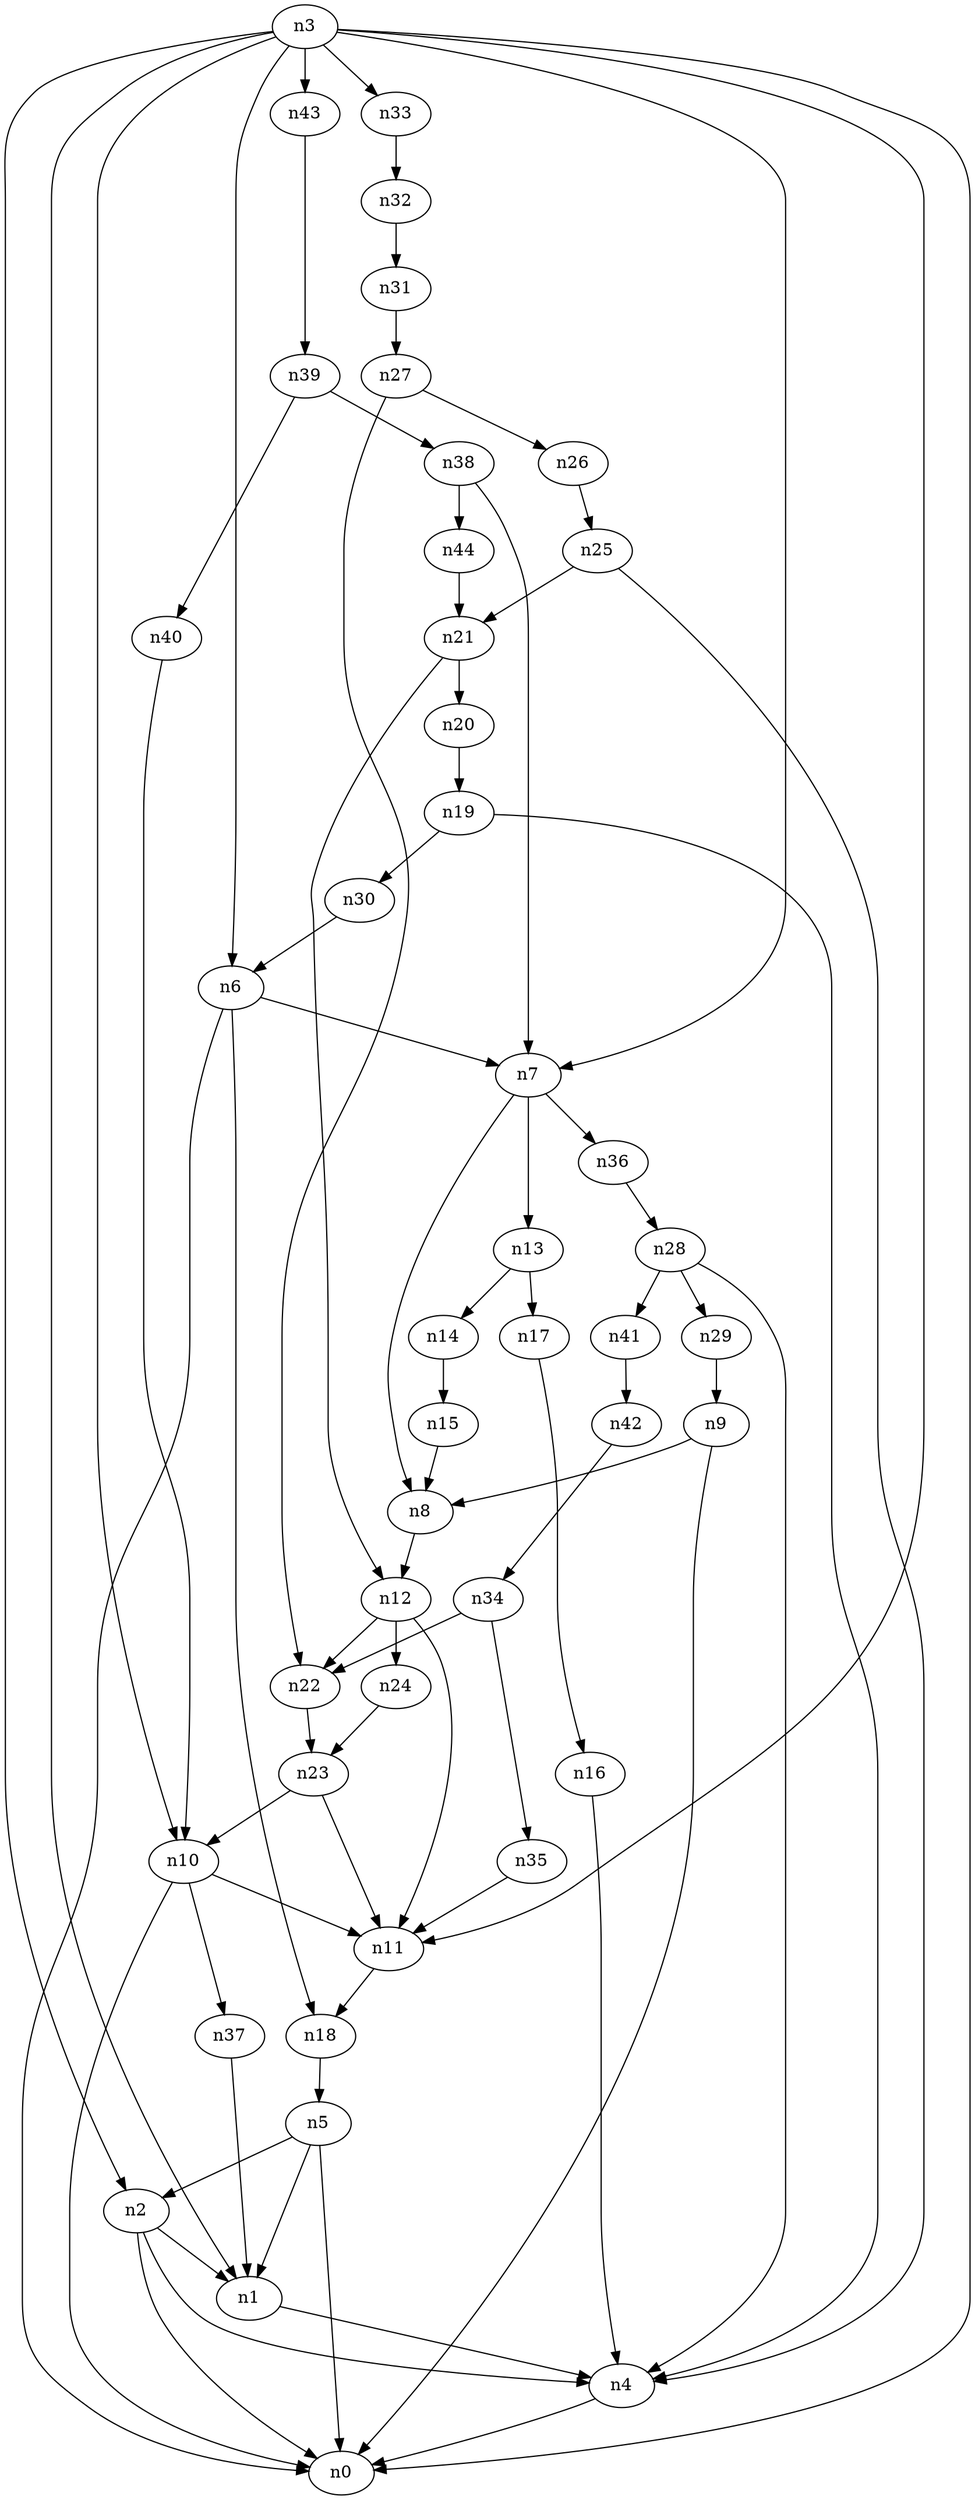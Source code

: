 digraph G {
	n1 -> n4	 [_graphml_id=e4];
	n2 -> n0	 [_graphml_id=e11];
	n2 -> n1	 [_graphml_id=e21];
	n2 -> n4	 [_graphml_id=e7];
	n3 -> n0	 [_graphml_id=e0];
	n3 -> n1	 [_graphml_id=e3];
	n3 -> n2	 [_graphml_id=e6];
	n3 -> n6	 [_graphml_id=e9];
	n3 -> n7	 [_graphml_id=e31];
	n3 -> n10	 [_graphml_id=e73];
	n3 -> n11	 [_graphml_id=e18];
	n3 -> n33	 [_graphml_id=e55];
	n3 -> n43	 [_graphml_id=e71];
	n4 -> n0	 [_graphml_id=e1];
	n5 -> n0	 [_graphml_id=e2];
	n5 -> n1	 [_graphml_id=e5];
	n5 -> n2	 [_graphml_id=e8];
	n6 -> n0	 [_graphml_id=e10];
	n6 -> n7	 [_graphml_id=e12];
	n6 -> n18	 [_graphml_id=e30];
	n7 -> n8	 [_graphml_id=e13];
	n7 -> n13	 [_graphml_id=e22];
	n7 -> n36	 [_graphml_id=e59];
	n8 -> n12	 [_graphml_id=e20];
	n9 -> n0	 [_graphml_id=e15];
	n9 -> n8	 [_graphml_id=e14];
	n10 -> n0	 [_graphml_id=e16];
	n10 -> n11	 [_graphml_id=e17];
	n10 -> n37	 [_graphml_id=e62];
	n11 -> n18	 [_graphml_id=e29];
	n12 -> n11	 [_graphml_id=e19];
	n12 -> n22	 [_graphml_id=e36];
	n12 -> n24	 [_graphml_id=e40];
	n13 -> n14	 [_graphml_id=e23];
	n13 -> n17	 [_graphml_id=e28];
	n14 -> n15	 [_graphml_id=e24];
	n15 -> n8	 [_graphml_id=e25];
	n16 -> n4	 [_graphml_id=e26];
	n17 -> n16	 [_graphml_id=e27];
	n18 -> n5	 [_graphml_id=e41];
	n19 -> n4	 [_graphml_id=e32];
	n19 -> n30	 [_graphml_id=e49];
	n20 -> n19	 [_graphml_id=e33];
	n21 -> n12	 [_graphml_id=e35];
	n21 -> n20	 [_graphml_id=e34];
	n22 -> n23	 [_graphml_id=e37];
	n23 -> n10	 [_graphml_id=e51];
	n23 -> n11	 [_graphml_id=e38];
	n24 -> n23	 [_graphml_id=e39];
	n25 -> n4	 [_graphml_id=e63];
	n25 -> n21	 [_graphml_id=e42];
	n26 -> n25	 [_graphml_id=e43];
	n27 -> n22	 [_graphml_id=e45];
	n27 -> n26	 [_graphml_id=e44];
	n28 -> n4	 [_graphml_id=e46];
	n28 -> n29	 [_graphml_id=e47];
	n28 -> n41	 [_graphml_id=e68];
	n29 -> n9	 [_graphml_id=e48];
	n30 -> n6	 [_graphml_id=e50];
	n31 -> n27	 [_graphml_id=e52];
	n32 -> n31	 [_graphml_id=e53];
	n33 -> n32	 [_graphml_id=e54];
	n34 -> n22	 [_graphml_id=e56];
	n34 -> n35	 [_graphml_id=e57];
	n35 -> n11	 [_graphml_id=e58];
	n36 -> n28	 [_graphml_id=e60];
	n37 -> n1	 [_graphml_id=e61];
	n38 -> n7	 [_graphml_id=e64];
	n38 -> n44	 [_graphml_id=e75];
	n39 -> n38	 [_graphml_id=e65];
	n39 -> n40	 [_graphml_id=e66];
	n40 -> n10	 [_graphml_id=e67];
	n41 -> n42	 [_graphml_id=e69];
	n42 -> n34	 [_graphml_id=e70];
	n43 -> n39	 [_graphml_id=e72];
	n44 -> n21	 [_graphml_id=e74];
}
